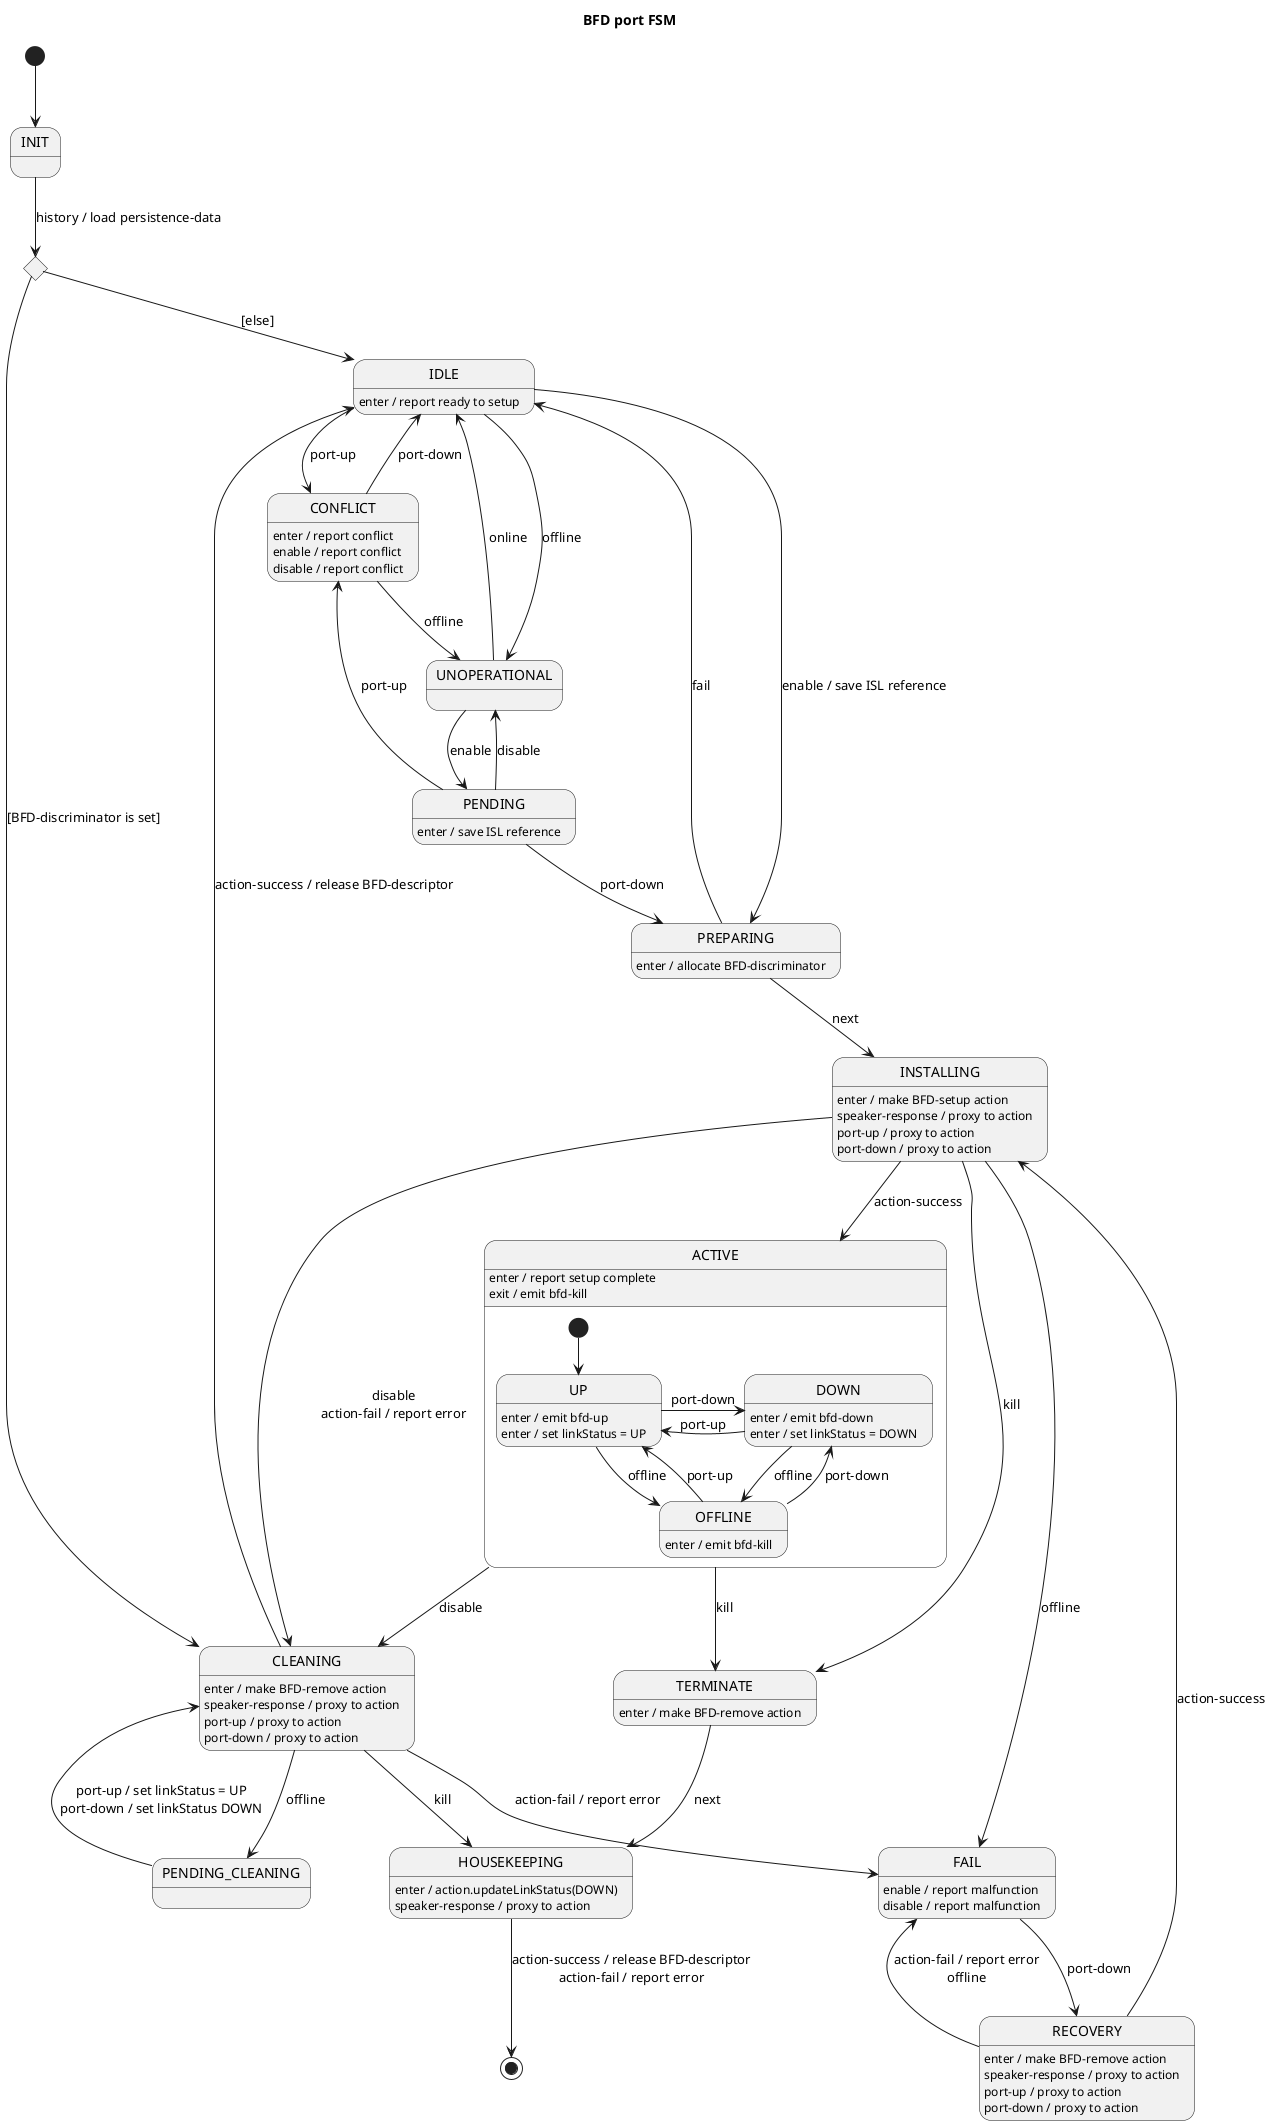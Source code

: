 Internal data
* ISL reference
* BFD descriptor
* linkStatus (initial false)
* action

Internal signals
* fail

Input signals
* online
* offline
* port-up
* port-down
* enable (ISL-FSM)
* disable (ISL-FSM)
* speaker-response
* action-success
* action-fail

Output signals
* bfd-up
* bfd-down
* bfd-kill

@startuml bfd-port-FSM
title BFD port FSM

[*] --> INIT

state initChoice <<choice>>
INIT --> initChoice : history / load persistence-data

initChoice --> IDLE : [else]
initChoice --> CLEANING : [BFD-discriminator is set]

IDLE --> PREPARING : enable / save ISL reference
IDLE --> CONFLICT : port-up
IDLE --> UNOPERATIONAL : offline
IDLE : enter / report ready to setup

UNOPERATIONAL --> IDLE : online
UNOPERATIONAL --> PENDING : enable

CONFLICT --> IDLE : port-down
CONFLICT --> UNOPERATIONAL : offline
CONFLICT : enter / report conflict
CONFLICT : enable / report conflict
CONFLICT : disable / report conflict

PENDING --> UNOPERATIONAL : disable
PENDING --> PREPARING : port-down
PENDING --> CONFLICT : port-up
PENDING : enter / save ISL reference

PREPARING --> IDLE : fail
PREPARING --> INSTALLING : next
PREPARING : enter / allocate BFD-discriminator

INSTALLING --> ACTIVE : action-success
INSTALLING --> CLEANING : disable\naction-fail / report error
INSTALLING --> FAIL : offline
INSTALLING --> TERMINATE : kill
INSTALLING : enter / make BFD-setup action
INSTALLING : speaker-response / proxy to action
INSTALLING : port-up / proxy to action
INSTALLING : port-down / proxy to action

CLEANING --> IDLE : action-success / release BFD-descriptor
CLEANING --> FAIL : action-fail / report error
CLEANING --> PENDING_CLEANING : offline
CLEANING --> HOUSEKEEPING : kill
CLEANING : enter / make BFD-remove action
CLEANING : speaker-response / proxy to action
CLEANING : port-up / proxy to action
CLEANING : port-down / proxy to action

state ACTIVE {
    [*] --> UP

    UP -r-> DOWN : port-down
    UP --> OFFLINE : offline
    UP : enter / emit bfd-up
    UP : enter / set linkStatus = UP

    DOWN -l-> UP : port-up
    DOWN --> OFFLINE : offline
    DOWN : enter / emit bfd-down
    DOWN : enter / set linkStatus = DOWN

    OFFLINE --> UP : port-up
    OFFLINE --> DOWN : port-down
    OFFLINE : enter / emit bfd-kill
}
ACTIVE --> CLEANING : disable
ACTIVE --> TERMINATE : kill
ACTIVE : enter / report setup complete
ACTIVE : exit / emit bfd-kill

TERMINATE --> HOUSEKEEPING : next
TERMINATE : enter / make BFD-remove action

HOUSEKEEPING --> [*] : action-success / release BFD-descriptor\naction-fail / report error
HOUSEKEEPING : enter / action.updateLinkStatus(DOWN)
HOUSEKEEPING : speaker-response / proxy to action

FAIL --> RECOVERY : port-down
FAIL : enable / report malfunction
FAIL : disable / report malfunction

PENDING_CLEANING --> CLEANING : port-up / set linkStatus = UP\nport-down / set linkStatus DOWN

RECOVERY --> INSTALLING : action-success
RECOVERY --> FAIL : action-fail / report error\noffline
RECOVERY : enter / make BFD-remove action
RECOVERY : speaker-response / proxy to action
RECOVERY : port-up / proxy to action
RECOVERY : port-down / proxy to action

@enduml
